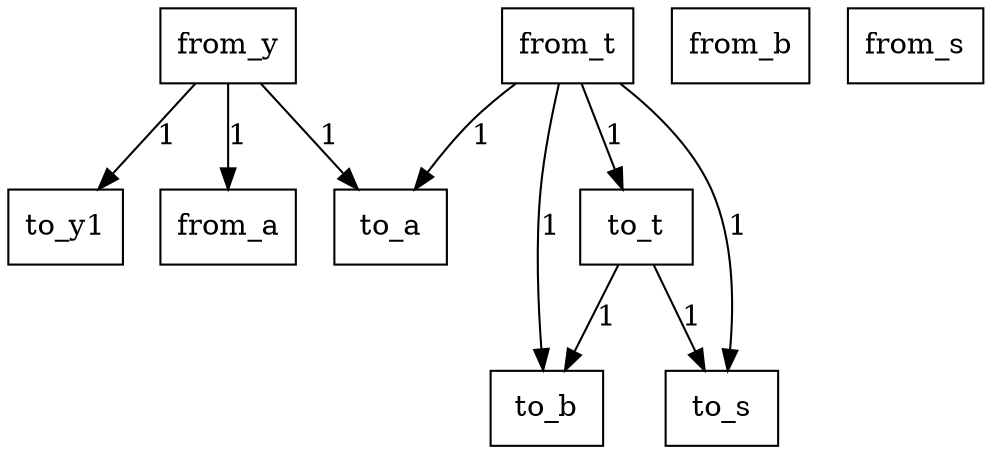 digraph {
    graph [rankdir=TB
          ,bgcolor=transparent];
    node [shape=box
         ,fillcolor=white
         ,style=filled];
    0 [label=<from_a>];
    1 [label=<from_b>];
    2 [label=<from_t>];
    3 [label=<from_s>];
    4 [label=<from_y>];
    5 [label=<to_a>];
    6 [label=<to_b>];
    7 [label=<to_s>];
    8 [label=<to_y1>];
    9 [label=<to_t>];
    2 -> 5 [label=1];
    2 -> 6 [label=1];
    2 -> 7 [label=1];
    2 -> 9 [label=1];
    4 -> 0 [label=1];
    4 -> 5 [label=1];
    4 -> 8 [label=1];
    9 -> 6 [label=1];
    9 -> 7 [label=1];
}